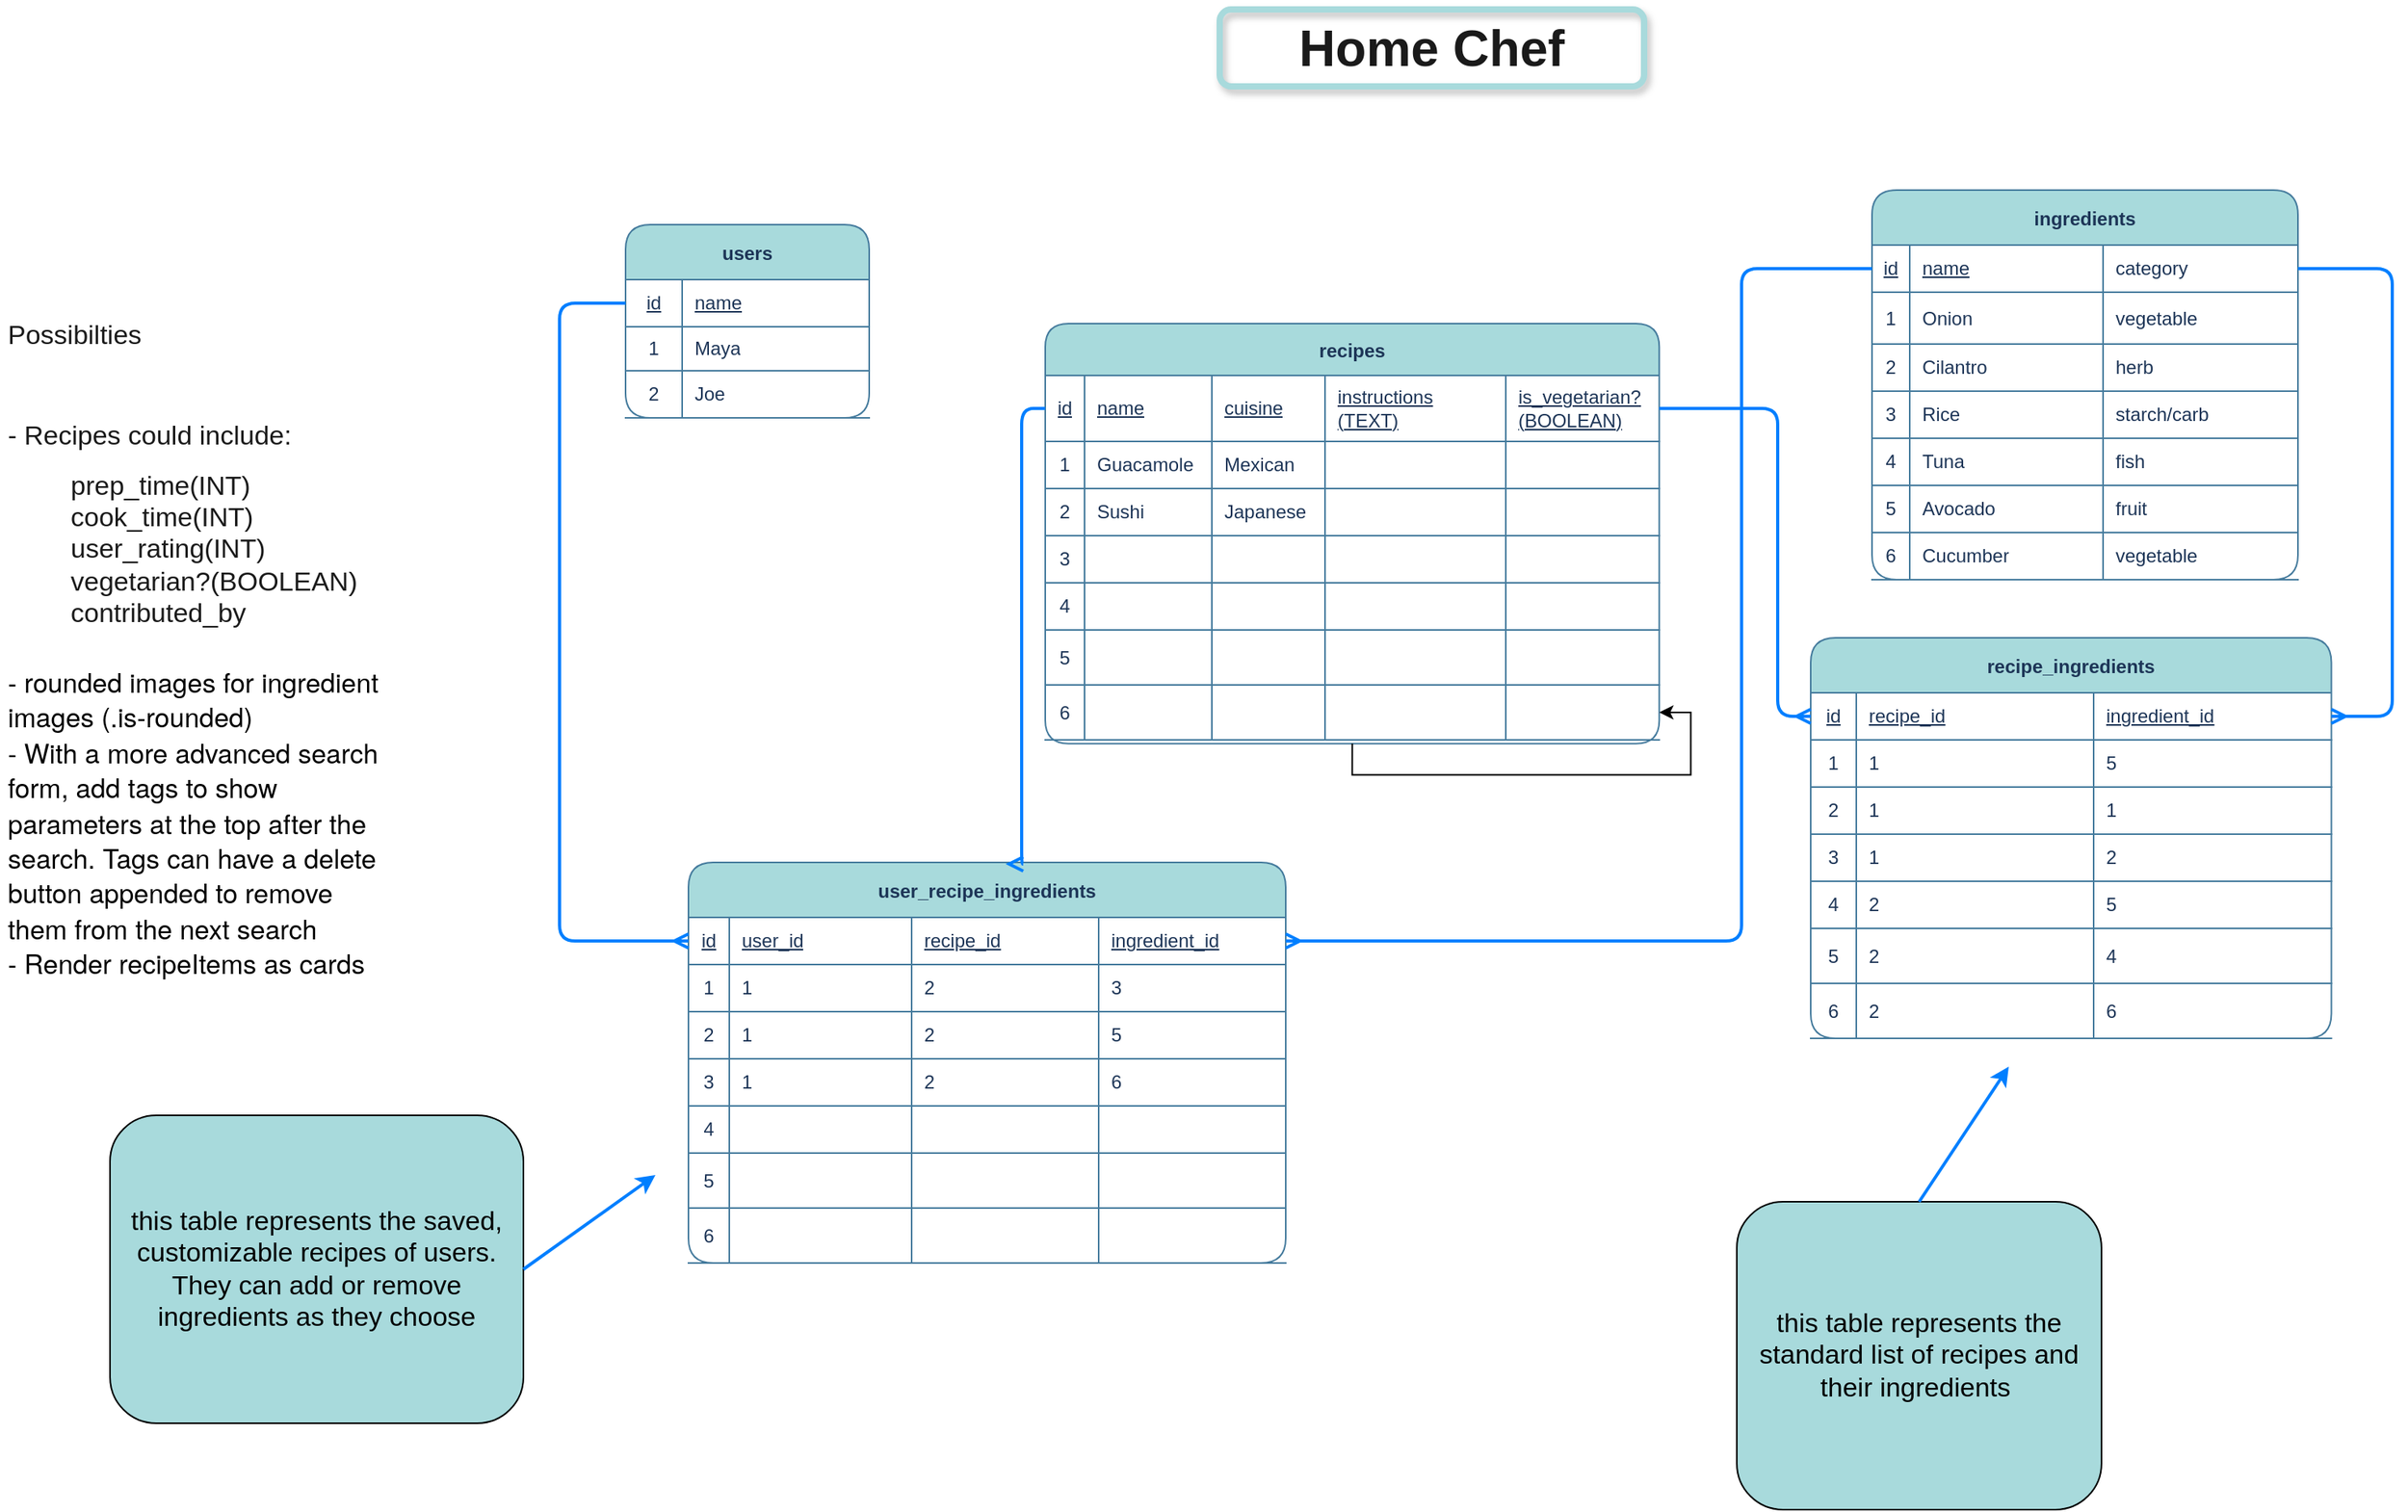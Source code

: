 <mxfile>
    <diagram id="2Q5nVtx4BR8TXtKDtNm_" name="Page-1">
        <mxGraphModel dx="2092" dy="1190" grid="0" gridSize="10" guides="1" tooltips="1" connect="1" arrows="1" fold="1" page="1" pageScale="1" pageWidth="1920" pageHeight="1200" background="#FFFFFF" math="0" shadow="0">
            <root>
                <mxCell id="0"/>
                <mxCell id="1" parent="0"/>
                <mxCell id="12" value="recipes" style="shape=table;startSize=33;container=1;collapsible=0;childLayout=tableLayout;fixedRows=1;rowLines=0;fontStyle=1;align=center;fillColor=#A8DADC;strokeColor=#457B9D;fontColor=#1D3557;rounded=1;shadow=0;" parent="1" vertex="1">
                    <mxGeometry x="756" y="303" width="390.65" height="267.313" as="geometry"/>
                </mxCell>
                <mxCell id="31" style="shape=partialRectangle;html=1;whiteSpace=wrap;collapsible=0;dropTarget=0;pointerEvents=0;fillColor=none;top=0;left=0;bottom=1;right=0;points=[[0,0.5],[1,0.5]];portConstraint=eastwest;strokeColor=#457B9D;fontColor=#1D3557;" parent="12" vertex="1">
                    <mxGeometry y="33" width="390.65" height="42" as="geometry"/>
                </mxCell>
                <mxCell id="32" value="&lt;u&gt;id&lt;/u&gt;" style="shape=partialRectangle;html=1;whiteSpace=wrap;connectable=0;fillColor=none;top=0;left=0;bottom=0;right=0;overflow=hidden;strokeColor=#457B9D;fontColor=#1D3557;" parent="31" vertex="1">
                    <mxGeometry width="25" height="42" as="geometry"/>
                </mxCell>
                <mxCell id="33" value="&lt;u&gt;name&lt;/u&gt;" style="shape=partialRectangle;html=1;whiteSpace=wrap;connectable=0;fillColor=none;top=0;left=0;bottom=0;right=0;align=left;spacingLeft=6;overflow=hidden;strokeColor=#457B9D;fontColor=#1D3557;" parent="31" vertex="1">
                    <mxGeometry x="25" width="81" height="42" as="geometry"/>
                </mxCell>
                <mxCell id="135" value="&lt;u&gt;cuisine&lt;/u&gt;" style="shape=partialRectangle;html=1;whiteSpace=wrap;connectable=0;fillColor=none;top=0;left=0;bottom=0;right=0;align=left;spacingLeft=6;overflow=hidden;strokeColor=#457B9D;fontColor=#1D3557;fontStyle=4" parent="31" vertex="1">
                    <mxGeometry x="106" width="72" height="42" as="geometry"/>
                </mxCell>
                <mxCell id="259" value="instructions &lt;br&gt;(TEXT)" style="shape=partialRectangle;html=1;whiteSpace=wrap;connectable=0;fillColor=none;top=0;left=0;bottom=0;right=0;align=left;spacingLeft=6;overflow=hidden;strokeColor=#457B9D;fontColor=#1D3557;fontStyle=4" parent="31" vertex="1">
                    <mxGeometry x="178" width="115" height="42" as="geometry"/>
                </mxCell>
                <mxCell id="278" value="is_vegetarian?&lt;br&gt;(BOOLEAN)" style="shape=partialRectangle;html=1;whiteSpace=wrap;connectable=0;fillColor=none;top=0;left=0;bottom=0;right=0;align=left;spacingLeft=6;overflow=hidden;strokeColor=#457B9D;fontColor=#1D3557;fontStyle=4" parent="31" vertex="1">
                    <mxGeometry x="293" width="98" height="42" as="geometry"/>
                </mxCell>
                <mxCell id="13" value="" style="shape=partialRectangle;html=1;whiteSpace=wrap;collapsible=0;dropTarget=0;pointerEvents=0;fillColor=none;top=0;left=0;bottom=1;right=0;points=[[0,0.5],[1,0.5]];portConstraint=eastwest;strokeColor=#457B9D;fontColor=#1D3557;" parent="12" vertex="1">
                    <mxGeometry y="75" width="390.65" height="30" as="geometry"/>
                </mxCell>
                <mxCell id="14" value="1" style="shape=partialRectangle;html=1;whiteSpace=wrap;connectable=0;fillColor=none;top=0;left=0;bottom=0;right=0;overflow=hidden;strokeColor=#457B9D;fontColor=#1D3557;" parent="13" vertex="1">
                    <mxGeometry width="25" height="30" as="geometry"/>
                </mxCell>
                <mxCell id="15" value="Guacamole" style="shape=partialRectangle;html=1;whiteSpace=wrap;connectable=0;fillColor=none;top=0;left=0;bottom=0;right=0;align=left;spacingLeft=6;overflow=hidden;strokeColor=#457B9D;fontColor=#1D3557;" parent="13" vertex="1">
                    <mxGeometry x="25" width="81" height="30" as="geometry"/>
                </mxCell>
                <mxCell id="136" value="Mexican" style="shape=partialRectangle;html=1;whiteSpace=wrap;connectable=0;fillColor=none;top=0;left=0;bottom=0;right=0;align=left;spacingLeft=6;overflow=hidden;strokeColor=#457B9D;fontColor=#1D3557;" parent="13" vertex="1">
                    <mxGeometry x="106" width="72" height="30" as="geometry"/>
                </mxCell>
                <mxCell id="260" style="shape=partialRectangle;html=1;whiteSpace=wrap;connectable=0;fillColor=none;top=0;left=0;bottom=0;right=0;align=left;spacingLeft=6;overflow=hidden;strokeColor=#457B9D;fontColor=#1D3557;" parent="13" vertex="1">
                    <mxGeometry x="178" width="115" height="30" as="geometry"/>
                </mxCell>
                <mxCell id="279" style="shape=partialRectangle;html=1;whiteSpace=wrap;connectable=0;fillColor=none;top=0;left=0;bottom=0;right=0;align=left;spacingLeft=6;overflow=hidden;strokeColor=#457B9D;fontColor=#1D3557;" parent="13" vertex="1">
                    <mxGeometry x="293" width="98" height="30" as="geometry"/>
                </mxCell>
                <mxCell id="28" style="shape=partialRectangle;html=1;whiteSpace=wrap;collapsible=0;dropTarget=0;pointerEvents=0;fillColor=none;top=0;left=0;bottom=1;right=0;points=[[0,0.5],[1,0.5]];portConstraint=eastwest;strokeColor=#457B9D;fontColor=#1D3557;" parent="12" vertex="1">
                    <mxGeometry y="105" width="390.65" height="30" as="geometry"/>
                </mxCell>
                <mxCell id="29" value="2" style="shape=partialRectangle;html=1;whiteSpace=wrap;connectable=0;fillColor=none;top=0;left=0;bottom=0;right=0;overflow=hidden;strokeColor=#457B9D;fontColor=#1D3557;" parent="28" vertex="1">
                    <mxGeometry width="25" height="30" as="geometry"/>
                </mxCell>
                <mxCell id="30" value="Sushi" style="shape=partialRectangle;html=1;whiteSpace=wrap;connectable=0;fillColor=none;top=0;left=0;bottom=0;right=0;align=left;spacingLeft=6;overflow=hidden;strokeColor=#457B9D;fontColor=#1D3557;" parent="28" vertex="1">
                    <mxGeometry x="25" width="81" height="30" as="geometry"/>
                </mxCell>
                <mxCell id="137" value="Japanese" style="shape=partialRectangle;html=1;whiteSpace=wrap;connectable=0;fillColor=none;top=0;left=0;bottom=0;right=0;align=left;spacingLeft=6;overflow=hidden;strokeColor=#457B9D;fontColor=#1D3557;" parent="28" vertex="1">
                    <mxGeometry x="106" width="72" height="30" as="geometry"/>
                </mxCell>
                <mxCell id="261" style="shape=partialRectangle;html=1;whiteSpace=wrap;connectable=0;fillColor=none;top=0;left=0;bottom=0;right=0;align=left;spacingLeft=6;overflow=hidden;strokeColor=#457B9D;fontColor=#1D3557;" parent="28" vertex="1">
                    <mxGeometry x="178" width="115" height="30" as="geometry"/>
                </mxCell>
                <mxCell id="280" style="shape=partialRectangle;html=1;whiteSpace=wrap;connectable=0;fillColor=none;top=0;left=0;bottom=0;right=0;align=left;spacingLeft=6;overflow=hidden;strokeColor=#457B9D;fontColor=#1D3557;" parent="28" vertex="1">
                    <mxGeometry x="293" width="98" height="30" as="geometry"/>
                </mxCell>
                <mxCell id="25" style="shape=partialRectangle;html=1;whiteSpace=wrap;collapsible=0;dropTarget=0;pointerEvents=0;fillColor=none;top=0;left=0;bottom=1;right=0;points=[[0,0.5],[1,0.5]];portConstraint=eastwest;strokeColor=#457B9D;fontColor=#1D3557;" parent="12" vertex="1">
                    <mxGeometry y="135" width="390.65" height="30" as="geometry"/>
                </mxCell>
                <mxCell id="26" value="3" style="shape=partialRectangle;html=1;whiteSpace=wrap;connectable=0;fillColor=none;top=0;left=0;bottom=0;right=0;overflow=hidden;strokeColor=#457B9D;fontColor=#1D3557;" parent="25" vertex="1">
                    <mxGeometry width="25" height="30" as="geometry"/>
                </mxCell>
                <mxCell id="27" value="" style="shape=partialRectangle;html=1;whiteSpace=wrap;connectable=0;fillColor=none;top=0;left=0;bottom=0;right=0;align=left;spacingLeft=6;overflow=hidden;strokeColor=#457B9D;fontColor=#1D3557;" parent="25" vertex="1">
                    <mxGeometry x="25" width="81" height="30" as="geometry"/>
                </mxCell>
                <mxCell id="138" style="shape=partialRectangle;html=1;whiteSpace=wrap;connectable=0;fillColor=none;top=0;left=0;bottom=0;right=0;align=left;spacingLeft=6;overflow=hidden;strokeColor=#457B9D;fontColor=#1D3557;" parent="25" vertex="1">
                    <mxGeometry x="106" width="72" height="30" as="geometry"/>
                </mxCell>
                <mxCell id="262" style="shape=partialRectangle;html=1;whiteSpace=wrap;connectable=0;fillColor=none;top=0;left=0;bottom=0;right=0;align=left;spacingLeft=6;overflow=hidden;strokeColor=#457B9D;fontColor=#1D3557;" parent="25" vertex="1">
                    <mxGeometry x="178" width="115" height="30" as="geometry"/>
                </mxCell>
                <mxCell id="281" style="shape=partialRectangle;html=1;whiteSpace=wrap;connectable=0;fillColor=none;top=0;left=0;bottom=0;right=0;align=left;spacingLeft=6;overflow=hidden;strokeColor=#457B9D;fontColor=#1D3557;" parent="25" vertex="1">
                    <mxGeometry x="293" width="98" height="30" as="geometry"/>
                </mxCell>
                <mxCell id="22" style="shape=partialRectangle;html=1;whiteSpace=wrap;collapsible=0;dropTarget=0;pointerEvents=0;fillColor=none;top=0;left=0;bottom=1;right=0;points=[[0,0.5],[1,0.5]];portConstraint=eastwest;strokeColor=#457B9D;fontColor=#1D3557;" parent="12" vertex="1">
                    <mxGeometry y="165" width="390.65" height="30" as="geometry"/>
                </mxCell>
                <mxCell id="23" value="4" style="shape=partialRectangle;html=1;whiteSpace=wrap;connectable=0;fillColor=none;top=0;left=0;bottom=0;right=0;overflow=hidden;strokeColor=#457B9D;fontColor=#1D3557;" parent="22" vertex="1">
                    <mxGeometry width="25" height="30" as="geometry"/>
                </mxCell>
                <mxCell id="24" value="" style="shape=partialRectangle;html=1;whiteSpace=wrap;connectable=0;fillColor=none;top=0;left=0;bottom=0;right=0;align=left;spacingLeft=6;overflow=hidden;strokeColor=#457B9D;fontColor=#1D3557;" parent="22" vertex="1">
                    <mxGeometry x="25" width="81" height="30" as="geometry"/>
                </mxCell>
                <mxCell id="139" style="shape=partialRectangle;html=1;whiteSpace=wrap;connectable=0;fillColor=none;top=0;left=0;bottom=0;right=0;align=left;spacingLeft=6;overflow=hidden;strokeColor=#457B9D;fontColor=#1D3557;" parent="22" vertex="1">
                    <mxGeometry x="106" width="72" height="30" as="geometry"/>
                </mxCell>
                <mxCell id="263" style="shape=partialRectangle;html=1;whiteSpace=wrap;connectable=0;fillColor=none;top=0;left=0;bottom=0;right=0;align=left;spacingLeft=6;overflow=hidden;strokeColor=#457B9D;fontColor=#1D3557;" parent="22" vertex="1">
                    <mxGeometry x="178" width="115" height="30" as="geometry"/>
                </mxCell>
                <mxCell id="282" style="shape=partialRectangle;html=1;whiteSpace=wrap;connectable=0;fillColor=none;top=0;left=0;bottom=0;right=0;align=left;spacingLeft=6;overflow=hidden;strokeColor=#457B9D;fontColor=#1D3557;" parent="22" vertex="1">
                    <mxGeometry x="293" width="98" height="30" as="geometry"/>
                </mxCell>
                <mxCell id="99" style="shape=partialRectangle;html=1;whiteSpace=wrap;collapsible=0;dropTarget=0;pointerEvents=0;fillColor=none;top=0;left=0;bottom=1;right=0;points=[[0,0.5],[1,0.5]];portConstraint=eastwest;strokeColor=#457B9D;fontColor=#1D3557;" parent="12" vertex="1">
                    <mxGeometry y="195" width="390.65" height="35" as="geometry"/>
                </mxCell>
                <mxCell id="100" value="5" style="shape=partialRectangle;html=1;whiteSpace=wrap;connectable=0;fillColor=none;top=0;left=0;bottom=0;right=0;overflow=hidden;strokeColor=#457B9D;fontColor=#1D3557;" parent="99" vertex="1">
                    <mxGeometry width="25" height="35" as="geometry"/>
                </mxCell>
                <mxCell id="101" value="" style="shape=partialRectangle;html=1;whiteSpace=wrap;connectable=0;fillColor=none;top=0;left=0;bottom=0;right=0;align=left;spacingLeft=6;overflow=hidden;strokeColor=#457B9D;fontColor=#1D3557;" parent="99" vertex="1">
                    <mxGeometry x="25" width="81" height="35" as="geometry"/>
                </mxCell>
                <mxCell id="140" style="shape=partialRectangle;html=1;whiteSpace=wrap;connectable=0;fillColor=none;top=0;left=0;bottom=0;right=0;align=left;spacingLeft=6;overflow=hidden;strokeColor=#457B9D;fontColor=#1D3557;" parent="99" vertex="1">
                    <mxGeometry x="106" width="72" height="35" as="geometry"/>
                </mxCell>
                <mxCell id="264" style="shape=partialRectangle;html=1;whiteSpace=wrap;connectable=0;fillColor=none;top=0;left=0;bottom=0;right=0;align=left;spacingLeft=6;overflow=hidden;strokeColor=#457B9D;fontColor=#1D3557;" parent="99" vertex="1">
                    <mxGeometry x="178" width="115" height="35" as="geometry"/>
                </mxCell>
                <mxCell id="283" style="shape=partialRectangle;html=1;whiteSpace=wrap;connectable=0;fillColor=none;top=0;left=0;bottom=0;right=0;align=left;spacingLeft=6;overflow=hidden;strokeColor=#457B9D;fontColor=#1D3557;" parent="99" vertex="1">
                    <mxGeometry x="293" width="98" height="35" as="geometry"/>
                </mxCell>
                <mxCell id="102" style="shape=partialRectangle;html=1;whiteSpace=wrap;collapsible=0;dropTarget=0;pointerEvents=0;fillColor=none;top=0;left=0;bottom=1;right=0;points=[[0,0.5],[1,0.5]];portConstraint=eastwest;strokeColor=#457B9D;fontColor=#1D3557;" parent="12" vertex="1">
                    <mxGeometry y="230" width="390.65" height="35" as="geometry"/>
                </mxCell>
                <mxCell id="103" value="6" style="shape=partialRectangle;html=1;whiteSpace=wrap;connectable=0;fillColor=none;top=0;left=0;bottom=0;right=0;overflow=hidden;strokeColor=#457B9D;fontColor=#1D3557;" parent="102" vertex="1">
                    <mxGeometry width="25" height="35" as="geometry"/>
                </mxCell>
                <mxCell id="104" value="" style="shape=partialRectangle;html=1;whiteSpace=wrap;connectable=0;fillColor=none;top=0;left=0;bottom=0;right=0;align=left;spacingLeft=6;overflow=hidden;strokeColor=#457B9D;fontColor=#1D3557;" parent="102" vertex="1">
                    <mxGeometry x="25" width="81" height="35" as="geometry"/>
                </mxCell>
                <mxCell id="141" style="shape=partialRectangle;html=1;whiteSpace=wrap;connectable=0;fillColor=none;top=0;left=0;bottom=0;right=0;align=left;spacingLeft=6;overflow=hidden;strokeColor=#457B9D;fontColor=#1D3557;" parent="102" vertex="1">
                    <mxGeometry x="106" width="72" height="35" as="geometry"/>
                </mxCell>
                <mxCell id="265" style="shape=partialRectangle;html=1;whiteSpace=wrap;connectable=0;fillColor=none;top=0;left=0;bottom=0;right=0;align=left;spacingLeft=6;overflow=hidden;strokeColor=#457B9D;fontColor=#1D3557;" parent="102" vertex="1">
                    <mxGeometry x="178" width="115" height="35" as="geometry"/>
                </mxCell>
                <mxCell id="284" style="shape=partialRectangle;html=1;whiteSpace=wrap;connectable=0;fillColor=none;top=0;left=0;bottom=0;right=0;align=left;spacingLeft=6;overflow=hidden;strokeColor=#457B9D;fontColor=#1D3557;" parent="102" vertex="1">
                    <mxGeometry x="293" width="98" height="35" as="geometry"/>
                </mxCell>
                <mxCell id="177" style="edgeStyle=orthogonalEdgeStyle;rounded=0;orthogonalLoop=1;jettySize=auto;html=1;exitX=0.5;exitY=1;exitDx=0;exitDy=0;" parent="12" source="12" target="102" edge="1">
                    <mxGeometry relative="1" as="geometry"/>
                </mxCell>
                <mxCell id="83" value="ingredients" style="shape=table;startSize=35;container=1;collapsible=0;childLayout=tableLayout;fixedRows=1;rowLines=0;fontStyle=1;align=center;fillColor=#A8DADC;strokeColor=#457B9D;fontColor=#1D3557;rounded=1;shadow=0;" parent="1" vertex="1">
                    <mxGeometry x="1282" y="218" width="271" height="248" as="geometry"/>
                </mxCell>
                <mxCell id="84" style="shape=partialRectangle;html=1;whiteSpace=wrap;collapsible=0;dropTarget=0;pointerEvents=0;fillColor=none;top=0;left=0;bottom=1;right=0;points=[[0,0.5],[1,0.5]];portConstraint=eastwest;strokeColor=#457B9D;fontColor=#1D3557;" parent="83" vertex="1">
                    <mxGeometry y="35" width="271" height="30" as="geometry"/>
                </mxCell>
                <mxCell id="85" value="&lt;u&gt;id&lt;/u&gt;" style="shape=partialRectangle;html=1;whiteSpace=wrap;connectable=0;fillColor=none;top=0;left=0;bottom=0;right=0;overflow=hidden;strokeColor=#457B9D;fontColor=#1D3557;" parent="84" vertex="1">
                    <mxGeometry width="24" height="30" as="geometry"/>
                </mxCell>
                <mxCell id="86" value="&lt;u&gt;name&lt;/u&gt;" style="shape=partialRectangle;html=1;whiteSpace=wrap;connectable=0;fillColor=none;top=0;left=0;bottom=0;right=0;align=left;spacingLeft=6;overflow=hidden;strokeColor=#457B9D;fontColor=#1D3557;" parent="84" vertex="1">
                    <mxGeometry x="24" width="123" height="30" as="geometry"/>
                </mxCell>
                <mxCell id="125" value="category" style="shape=partialRectangle;html=1;whiteSpace=wrap;connectable=0;fillColor=none;top=0;left=0;bottom=0;right=0;align=left;spacingLeft=6;overflow=hidden;strokeColor=#457B9D;fontColor=#1D3557;" parent="84" vertex="1">
                    <mxGeometry x="147" width="124" height="30" as="geometry"/>
                </mxCell>
                <mxCell id="87" value="" style="shape=partialRectangle;html=1;whiteSpace=wrap;collapsible=0;dropTarget=0;pointerEvents=0;fillColor=none;top=0;left=0;bottom=1;right=0;points=[[0,0.5],[1,0.5]];portConstraint=eastwest;strokeColor=#457B9D;fontColor=#1D3557;" parent="83" vertex="1">
                    <mxGeometry y="65" width="271" height="33" as="geometry"/>
                </mxCell>
                <mxCell id="88" value="1" style="shape=partialRectangle;html=1;whiteSpace=wrap;connectable=0;fillColor=none;top=0;left=0;bottom=0;right=0;overflow=hidden;strokeColor=#457B9D;fontColor=#1D3557;" parent="87" vertex="1">
                    <mxGeometry width="24" height="33" as="geometry"/>
                </mxCell>
                <mxCell id="89" value="Onion" style="shape=partialRectangle;html=1;whiteSpace=wrap;connectable=0;fillColor=none;top=0;left=0;bottom=0;right=0;align=left;spacingLeft=6;overflow=hidden;strokeColor=#457B9D;fontColor=#1D3557;" parent="87" vertex="1">
                    <mxGeometry x="24" width="123" height="33" as="geometry"/>
                </mxCell>
                <mxCell id="126" value="vegetable" style="shape=partialRectangle;html=1;whiteSpace=wrap;connectable=0;fillColor=none;top=0;left=0;bottom=0;right=0;align=left;spacingLeft=6;overflow=hidden;strokeColor=#457B9D;fontColor=#1D3557;" parent="87" vertex="1">
                    <mxGeometry x="147" width="124" height="33" as="geometry"/>
                </mxCell>
                <mxCell id="90" style="shape=partialRectangle;html=1;whiteSpace=wrap;collapsible=0;dropTarget=0;pointerEvents=0;fillColor=none;top=0;left=0;bottom=1;right=0;points=[[0,0.5],[1,0.5]];portConstraint=eastwest;strokeColor=#457B9D;fontColor=#1D3557;" parent="83" vertex="1">
                    <mxGeometry y="98" width="271" height="30" as="geometry"/>
                </mxCell>
                <mxCell id="91" value="2" style="shape=partialRectangle;html=1;whiteSpace=wrap;connectable=0;fillColor=none;top=0;left=0;bottom=0;right=0;overflow=hidden;strokeColor=#457B9D;fontColor=#1D3557;" parent="90" vertex="1">
                    <mxGeometry width="24" height="30" as="geometry"/>
                </mxCell>
                <mxCell id="92" value="Cilantro" style="shape=partialRectangle;html=1;whiteSpace=wrap;connectable=0;fillColor=none;top=0;left=0;bottom=0;right=0;align=left;spacingLeft=6;overflow=hidden;strokeColor=#457B9D;fontColor=#1D3557;" parent="90" vertex="1">
                    <mxGeometry x="24" width="123" height="30" as="geometry"/>
                </mxCell>
                <mxCell id="127" value="herb" style="shape=partialRectangle;html=1;whiteSpace=wrap;connectable=0;fillColor=none;top=0;left=0;bottom=0;right=0;align=left;spacingLeft=6;overflow=hidden;strokeColor=#457B9D;fontColor=#1D3557;" parent="90" vertex="1">
                    <mxGeometry x="147" width="124" height="30" as="geometry"/>
                </mxCell>
                <mxCell id="93" style="shape=partialRectangle;html=1;whiteSpace=wrap;collapsible=0;dropTarget=0;pointerEvents=0;fillColor=none;top=0;left=0;bottom=1;right=0;points=[[0,0.5],[1,0.5]];portConstraint=eastwest;strokeColor=#457B9D;fontColor=#1D3557;" parent="83" vertex="1">
                    <mxGeometry y="128" width="271" height="30" as="geometry"/>
                </mxCell>
                <mxCell id="94" value="3" style="shape=partialRectangle;html=1;whiteSpace=wrap;connectable=0;fillColor=none;top=0;left=0;bottom=0;right=0;overflow=hidden;strokeColor=#457B9D;fontColor=#1D3557;" parent="93" vertex="1">
                    <mxGeometry width="24" height="30" as="geometry"/>
                </mxCell>
                <mxCell id="95" value="Rice" style="shape=partialRectangle;html=1;whiteSpace=wrap;connectable=0;fillColor=none;top=0;left=0;bottom=0;right=0;align=left;spacingLeft=6;overflow=hidden;strokeColor=#457B9D;fontColor=#1D3557;" parent="93" vertex="1">
                    <mxGeometry x="24" width="123" height="30" as="geometry"/>
                </mxCell>
                <mxCell id="128" value="starch/carb" style="shape=partialRectangle;html=1;whiteSpace=wrap;connectable=0;fillColor=none;top=0;left=0;bottom=0;right=0;align=left;spacingLeft=6;overflow=hidden;strokeColor=#457B9D;fontColor=#1D3557;" parent="93" vertex="1">
                    <mxGeometry x="147" width="124" height="30" as="geometry"/>
                </mxCell>
                <mxCell id="96" style="shape=partialRectangle;html=1;whiteSpace=wrap;collapsible=0;dropTarget=0;pointerEvents=0;fillColor=none;top=0;left=0;bottom=1;right=0;points=[[0,0.5],[1,0.5]];portConstraint=eastwest;strokeColor=#457B9D;fontColor=#1D3557;" parent="83" vertex="1">
                    <mxGeometry y="158" width="271" height="30" as="geometry"/>
                </mxCell>
                <mxCell id="97" value="4" style="shape=partialRectangle;html=1;whiteSpace=wrap;connectable=0;fillColor=none;top=0;left=0;bottom=0;right=0;overflow=hidden;strokeColor=#457B9D;fontColor=#1D3557;" parent="96" vertex="1">
                    <mxGeometry width="24" height="30" as="geometry"/>
                </mxCell>
                <mxCell id="98" value="Tuna" style="shape=partialRectangle;html=1;whiteSpace=wrap;connectable=0;fillColor=none;top=0;left=0;bottom=0;right=0;align=left;spacingLeft=6;overflow=hidden;strokeColor=#457B9D;fontColor=#1D3557;" parent="96" vertex="1">
                    <mxGeometry x="24" width="123" height="30" as="geometry"/>
                </mxCell>
                <mxCell id="129" value="fish" style="shape=partialRectangle;html=1;whiteSpace=wrap;connectable=0;fillColor=none;top=0;left=0;bottom=0;right=0;align=left;spacingLeft=6;overflow=hidden;strokeColor=#457B9D;fontColor=#1D3557;" parent="96" vertex="1">
                    <mxGeometry x="147" width="124" height="30" as="geometry"/>
                </mxCell>
                <mxCell id="220" style="shape=partialRectangle;html=1;whiteSpace=wrap;collapsible=0;dropTarget=0;pointerEvents=0;fillColor=none;top=0;left=0;bottom=1;right=0;points=[[0,0.5],[1,0.5]];portConstraint=eastwest;strokeColor=#457B9D;fontColor=#1D3557;" parent="83" vertex="1">
                    <mxGeometry y="188" width="271" height="30" as="geometry"/>
                </mxCell>
                <mxCell id="221" value="5" style="shape=partialRectangle;html=1;whiteSpace=wrap;connectable=0;fillColor=none;top=0;left=0;bottom=0;right=0;overflow=hidden;strokeColor=#457B9D;fontColor=#1D3557;" parent="220" vertex="1">
                    <mxGeometry width="24" height="30" as="geometry"/>
                </mxCell>
                <mxCell id="222" value="Avocado" style="shape=partialRectangle;html=1;whiteSpace=wrap;connectable=0;fillColor=none;top=0;left=0;bottom=0;right=0;align=left;spacingLeft=6;overflow=hidden;strokeColor=#457B9D;fontColor=#1D3557;" parent="220" vertex="1">
                    <mxGeometry x="24" width="123" height="30" as="geometry"/>
                </mxCell>
                <mxCell id="223" value="fruit" style="shape=partialRectangle;html=1;whiteSpace=wrap;connectable=0;fillColor=none;top=0;left=0;bottom=0;right=0;align=left;spacingLeft=6;overflow=hidden;strokeColor=#457B9D;fontColor=#1D3557;" parent="220" vertex="1">
                    <mxGeometry x="147" width="124" height="30" as="geometry"/>
                </mxCell>
                <mxCell id="243" style="shape=partialRectangle;html=1;whiteSpace=wrap;collapsible=0;dropTarget=0;pointerEvents=0;fillColor=none;top=0;left=0;bottom=1;right=0;points=[[0,0.5],[1,0.5]];portConstraint=eastwest;strokeColor=#457B9D;fontColor=#1D3557;" parent="83" vertex="1">
                    <mxGeometry y="218" width="271" height="30" as="geometry"/>
                </mxCell>
                <mxCell id="244" value="6" style="shape=partialRectangle;html=1;whiteSpace=wrap;connectable=0;fillColor=none;top=0;left=0;bottom=0;right=0;overflow=hidden;strokeColor=#457B9D;fontColor=#1D3557;" parent="243" vertex="1">
                    <mxGeometry width="24" height="30" as="geometry"/>
                </mxCell>
                <mxCell id="245" value="Cucumber" style="shape=partialRectangle;html=1;whiteSpace=wrap;connectable=0;fillColor=none;top=0;left=0;bottom=0;right=0;align=left;spacingLeft=6;overflow=hidden;strokeColor=#457B9D;fontColor=#1D3557;" parent="243" vertex="1">
                    <mxGeometry x="24" width="123" height="30" as="geometry"/>
                </mxCell>
                <mxCell id="246" value="vegetable" style="shape=partialRectangle;html=1;whiteSpace=wrap;connectable=0;fillColor=none;top=0;left=0;bottom=0;right=0;align=left;spacingLeft=6;overflow=hidden;strokeColor=#457B9D;fontColor=#1D3557;" parent="243" vertex="1">
                    <mxGeometry x="147" width="124" height="30" as="geometry"/>
                </mxCell>
                <mxCell id="148" value="user_recipe_ingredients" style="shape=table;startSize=35;container=1;collapsible=0;childLayout=tableLayout;fixedRows=1;rowLines=0;fontStyle=1;align=center;fillColor=#A8DADC;strokeColor=#457B9D;fontColor=#1D3557;rounded=1;shadow=0;" parent="1" vertex="1">
                    <mxGeometry x="529" y="646" width="380" height="255" as="geometry"/>
                </mxCell>
                <mxCell id="149" style="shape=partialRectangle;html=1;whiteSpace=wrap;collapsible=0;dropTarget=0;pointerEvents=0;fillColor=none;top=0;left=0;bottom=1;right=0;points=[[0,0.5],[1,0.5]];portConstraint=eastwest;strokeColor=#457B9D;fontColor=#1D3557;" parent="148" vertex="1">
                    <mxGeometry y="35" width="380" height="30" as="geometry"/>
                </mxCell>
                <mxCell id="150" value="&lt;u&gt;id&lt;/u&gt;" style="shape=partialRectangle;html=1;whiteSpace=wrap;connectable=0;fillColor=none;top=0;left=0;bottom=0;right=0;overflow=hidden;strokeColor=#457B9D;fontColor=#1D3557;" parent="149" vertex="1">
                    <mxGeometry width="26" height="30" as="geometry"/>
                </mxCell>
                <mxCell id="151" value="&lt;u&gt;user_id&lt;/u&gt;" style="shape=partialRectangle;html=1;whiteSpace=wrap;connectable=0;fillColor=none;top=0;left=0;bottom=0;right=0;align=left;spacingLeft=6;overflow=hidden;strokeColor=#457B9D;fontColor=#1D3557;" parent="149" vertex="1">
                    <mxGeometry x="26" width="116" height="30" as="geometry"/>
                </mxCell>
                <mxCell id="152" value="&lt;u&gt;recipe_id&lt;/u&gt;" style="shape=partialRectangle;html=1;whiteSpace=wrap;connectable=0;fillColor=none;top=0;left=0;bottom=0;right=0;align=left;spacingLeft=6;overflow=hidden;strokeColor=#457B9D;fontColor=#1D3557;fontStyle=4" parent="149" vertex="1">
                    <mxGeometry x="142" width="119" height="30" as="geometry"/>
                </mxCell>
                <mxCell id="231" value="ingredient_id" style="shape=partialRectangle;html=1;whiteSpace=wrap;connectable=0;fillColor=none;top=0;left=0;bottom=0;right=0;align=left;spacingLeft=6;overflow=hidden;strokeColor=#457B9D;fontColor=#1D3557;fontStyle=4" parent="149" vertex="1">
                    <mxGeometry x="261" width="119" height="30" as="geometry"/>
                </mxCell>
                <mxCell id="153" value="" style="shape=partialRectangle;html=1;whiteSpace=wrap;collapsible=0;dropTarget=0;pointerEvents=0;fillColor=none;top=0;left=0;bottom=1;right=0;points=[[0,0.5],[1,0.5]];portConstraint=eastwest;strokeColor=#457B9D;fontColor=#1D3557;" parent="148" vertex="1">
                    <mxGeometry y="65" width="380" height="30" as="geometry"/>
                </mxCell>
                <mxCell id="154" value="1" style="shape=partialRectangle;html=1;whiteSpace=wrap;connectable=0;fillColor=none;top=0;left=0;bottom=0;right=0;overflow=hidden;strokeColor=#457B9D;fontColor=#1D3557;" parent="153" vertex="1">
                    <mxGeometry width="26" height="30" as="geometry"/>
                </mxCell>
                <mxCell id="155" value="1" style="shape=partialRectangle;html=1;whiteSpace=wrap;connectable=0;fillColor=none;top=0;left=0;bottom=0;right=0;align=left;spacingLeft=6;overflow=hidden;strokeColor=#457B9D;fontColor=#1D3557;" parent="153" vertex="1">
                    <mxGeometry x="26" width="116" height="30" as="geometry"/>
                </mxCell>
                <mxCell id="156" value="2" style="shape=partialRectangle;html=1;whiteSpace=wrap;connectable=0;fillColor=none;top=0;left=0;bottom=0;right=0;align=left;spacingLeft=6;overflow=hidden;strokeColor=#457B9D;fontColor=#1D3557;" parent="153" vertex="1">
                    <mxGeometry x="142" width="119" height="30" as="geometry"/>
                </mxCell>
                <mxCell id="232" value="3" style="shape=partialRectangle;html=1;whiteSpace=wrap;connectable=0;fillColor=none;top=0;left=0;bottom=0;right=0;align=left;spacingLeft=6;overflow=hidden;strokeColor=#457B9D;fontColor=#1D3557;" parent="153" vertex="1">
                    <mxGeometry x="261" width="119" height="30" as="geometry"/>
                </mxCell>
                <mxCell id="157" style="shape=partialRectangle;html=1;whiteSpace=wrap;collapsible=0;dropTarget=0;pointerEvents=0;fillColor=none;top=0;left=0;bottom=1;right=0;points=[[0,0.5],[1,0.5]];portConstraint=eastwest;strokeColor=#457B9D;fontColor=#1D3557;" parent="148" vertex="1">
                    <mxGeometry y="95" width="380" height="30" as="geometry"/>
                </mxCell>
                <mxCell id="158" value="2" style="shape=partialRectangle;html=1;whiteSpace=wrap;connectable=0;fillColor=none;top=0;left=0;bottom=0;right=0;overflow=hidden;strokeColor=#457B9D;fontColor=#1D3557;" parent="157" vertex="1">
                    <mxGeometry width="26" height="30" as="geometry"/>
                </mxCell>
                <mxCell id="159" value="1" style="shape=partialRectangle;html=1;whiteSpace=wrap;connectable=0;fillColor=none;top=0;left=0;bottom=0;right=0;align=left;spacingLeft=6;overflow=hidden;strokeColor=#457B9D;fontColor=#1D3557;" parent="157" vertex="1">
                    <mxGeometry x="26" width="116" height="30" as="geometry"/>
                </mxCell>
                <mxCell id="160" value="2" style="shape=partialRectangle;html=1;whiteSpace=wrap;connectable=0;fillColor=none;top=0;left=0;bottom=0;right=0;align=left;spacingLeft=6;overflow=hidden;strokeColor=#457B9D;fontColor=#1D3557;" parent="157" vertex="1">
                    <mxGeometry x="142" width="119" height="30" as="geometry"/>
                </mxCell>
                <mxCell id="233" value="5" style="shape=partialRectangle;html=1;whiteSpace=wrap;connectable=0;fillColor=none;top=0;left=0;bottom=0;right=0;align=left;spacingLeft=6;overflow=hidden;strokeColor=#457B9D;fontColor=#1D3557;" parent="157" vertex="1">
                    <mxGeometry x="261" width="119" height="30" as="geometry"/>
                </mxCell>
                <mxCell id="161" style="shape=partialRectangle;html=1;whiteSpace=wrap;collapsible=0;dropTarget=0;pointerEvents=0;fillColor=none;top=0;left=0;bottom=1;right=0;points=[[0,0.5],[1,0.5]];portConstraint=eastwest;strokeColor=#457B9D;fontColor=#1D3557;" parent="148" vertex="1">
                    <mxGeometry y="125" width="380" height="30" as="geometry"/>
                </mxCell>
                <mxCell id="162" value="3" style="shape=partialRectangle;html=1;whiteSpace=wrap;connectable=0;fillColor=none;top=0;left=0;bottom=0;right=0;overflow=hidden;strokeColor=#457B9D;fontColor=#1D3557;" parent="161" vertex="1">
                    <mxGeometry width="26" height="30" as="geometry"/>
                </mxCell>
                <mxCell id="163" value="1" style="shape=partialRectangle;html=1;whiteSpace=wrap;connectable=0;fillColor=none;top=0;left=0;bottom=0;right=0;align=left;spacingLeft=6;overflow=hidden;strokeColor=#457B9D;fontColor=#1D3557;" parent="161" vertex="1">
                    <mxGeometry x="26" width="116" height="30" as="geometry"/>
                </mxCell>
                <mxCell id="164" value="2" style="shape=partialRectangle;html=1;whiteSpace=wrap;connectable=0;fillColor=none;top=0;left=0;bottom=0;right=0;align=left;spacingLeft=6;overflow=hidden;strokeColor=#457B9D;fontColor=#1D3557;" parent="161" vertex="1">
                    <mxGeometry x="142" width="119" height="30" as="geometry"/>
                </mxCell>
                <mxCell id="234" value="6" style="shape=partialRectangle;html=1;whiteSpace=wrap;connectable=0;fillColor=none;top=0;left=0;bottom=0;right=0;align=left;spacingLeft=6;overflow=hidden;strokeColor=#457B9D;fontColor=#1D3557;" parent="161" vertex="1">
                    <mxGeometry x="261" width="119" height="30" as="geometry"/>
                </mxCell>
                <mxCell id="165" style="shape=partialRectangle;html=1;whiteSpace=wrap;collapsible=0;dropTarget=0;pointerEvents=0;fillColor=none;top=0;left=0;bottom=1;right=0;points=[[0,0.5],[1,0.5]];portConstraint=eastwest;strokeColor=#457B9D;fontColor=#1D3557;" parent="148" vertex="1">
                    <mxGeometry y="155" width="380" height="30" as="geometry"/>
                </mxCell>
                <mxCell id="166" value="4" style="shape=partialRectangle;html=1;whiteSpace=wrap;connectable=0;fillColor=none;top=0;left=0;bottom=0;right=0;overflow=hidden;strokeColor=#457B9D;fontColor=#1D3557;" parent="165" vertex="1">
                    <mxGeometry width="26" height="30" as="geometry"/>
                </mxCell>
                <mxCell id="167" value="" style="shape=partialRectangle;html=1;whiteSpace=wrap;connectable=0;fillColor=none;top=0;left=0;bottom=0;right=0;align=left;spacingLeft=6;overflow=hidden;strokeColor=#457B9D;fontColor=#1D3557;" parent="165" vertex="1">
                    <mxGeometry x="26" width="116" height="30" as="geometry"/>
                </mxCell>
                <mxCell id="168" value="" style="shape=partialRectangle;html=1;whiteSpace=wrap;connectable=0;fillColor=none;top=0;left=0;bottom=0;right=0;align=left;spacingLeft=6;overflow=hidden;strokeColor=#457B9D;fontColor=#1D3557;" parent="165" vertex="1">
                    <mxGeometry x="142" width="119" height="30" as="geometry"/>
                </mxCell>
                <mxCell id="235" style="shape=partialRectangle;html=1;whiteSpace=wrap;connectable=0;fillColor=none;top=0;left=0;bottom=0;right=0;align=left;spacingLeft=6;overflow=hidden;strokeColor=#457B9D;fontColor=#1D3557;" parent="165" vertex="1">
                    <mxGeometry x="261" width="119" height="30" as="geometry"/>
                </mxCell>
                <mxCell id="169" style="shape=partialRectangle;html=1;whiteSpace=wrap;collapsible=0;dropTarget=0;pointerEvents=0;fillColor=none;top=0;left=0;bottom=1;right=0;points=[[0,0.5],[1,0.5]];portConstraint=eastwest;strokeColor=#457B9D;fontColor=#1D3557;" parent="148" vertex="1">
                    <mxGeometry y="185" width="380" height="35" as="geometry"/>
                </mxCell>
                <mxCell id="170" value="5" style="shape=partialRectangle;html=1;whiteSpace=wrap;connectable=0;fillColor=none;top=0;left=0;bottom=0;right=0;overflow=hidden;strokeColor=#457B9D;fontColor=#1D3557;" parent="169" vertex="1">
                    <mxGeometry width="26" height="35" as="geometry"/>
                </mxCell>
                <mxCell id="171" value="" style="shape=partialRectangle;html=1;whiteSpace=wrap;connectable=0;fillColor=none;top=0;left=0;bottom=0;right=0;align=left;spacingLeft=6;overflow=hidden;strokeColor=#457B9D;fontColor=#1D3557;" parent="169" vertex="1">
                    <mxGeometry x="26" width="116" height="35" as="geometry"/>
                </mxCell>
                <mxCell id="172" style="shape=partialRectangle;html=1;whiteSpace=wrap;connectable=0;fillColor=none;top=0;left=0;bottom=0;right=0;align=left;spacingLeft=6;overflow=hidden;strokeColor=#457B9D;fontColor=#1D3557;" parent="169" vertex="1">
                    <mxGeometry x="142" width="119" height="35" as="geometry"/>
                </mxCell>
                <mxCell id="236" style="shape=partialRectangle;html=1;whiteSpace=wrap;connectable=0;fillColor=none;top=0;left=0;bottom=0;right=0;align=left;spacingLeft=6;overflow=hidden;strokeColor=#457B9D;fontColor=#1D3557;" parent="169" vertex="1">
                    <mxGeometry x="261" width="119" height="35" as="geometry"/>
                </mxCell>
                <mxCell id="173" style="shape=partialRectangle;html=1;whiteSpace=wrap;collapsible=0;dropTarget=0;pointerEvents=0;fillColor=none;top=0;left=0;bottom=1;right=0;points=[[0,0.5],[1,0.5]];portConstraint=eastwest;strokeColor=#457B9D;fontColor=#1D3557;" parent="148" vertex="1">
                    <mxGeometry y="220" width="380" height="35" as="geometry"/>
                </mxCell>
                <mxCell id="174" value="6" style="shape=partialRectangle;html=1;whiteSpace=wrap;connectable=0;fillColor=none;top=0;left=0;bottom=0;right=0;overflow=hidden;strokeColor=#457B9D;fontColor=#1D3557;" parent="173" vertex="1">
                    <mxGeometry width="26" height="35" as="geometry"/>
                </mxCell>
                <mxCell id="175" value="" style="shape=partialRectangle;html=1;whiteSpace=wrap;connectable=0;fillColor=none;top=0;left=0;bottom=0;right=0;align=left;spacingLeft=6;overflow=hidden;strokeColor=#457B9D;fontColor=#1D3557;" parent="173" vertex="1">
                    <mxGeometry x="26" width="116" height="35" as="geometry"/>
                </mxCell>
                <mxCell id="176" style="shape=partialRectangle;html=1;whiteSpace=wrap;connectable=0;fillColor=none;top=0;left=0;bottom=0;right=0;align=left;spacingLeft=6;overflow=hidden;strokeColor=#457B9D;fontColor=#1D3557;" parent="173" vertex="1">
                    <mxGeometry x="142" width="119" height="35" as="geometry"/>
                </mxCell>
                <mxCell id="237" style="shape=partialRectangle;html=1;whiteSpace=wrap;connectable=0;fillColor=none;top=0;left=0;bottom=0;right=0;align=left;spacingLeft=6;overflow=hidden;strokeColor=#457B9D;fontColor=#1D3557;" parent="173" vertex="1">
                    <mxGeometry x="261" width="119" height="35" as="geometry"/>
                </mxCell>
                <mxCell id="178" value="users" style="shape=table;startSize=35;container=1;collapsible=0;childLayout=tableLayout;fixedRows=1;rowLines=0;fontStyle=1;align=center;fillColor=#A8DADC;strokeColor=#457B9D;fontColor=#1D3557;rounded=1;shadow=0;" parent="1" vertex="1">
                    <mxGeometry x="489" y="240" width="155" height="123" as="geometry"/>
                </mxCell>
                <mxCell id="179" style="shape=partialRectangle;html=1;whiteSpace=wrap;collapsible=0;dropTarget=0;pointerEvents=0;fillColor=none;top=0;left=0;bottom=1;right=0;points=[[0,0.5],[1,0.5]];portConstraint=eastwest;strokeColor=#457B9D;fontColor=#1D3557;" parent="178" vertex="1">
                    <mxGeometry y="35" width="155" height="30" as="geometry"/>
                </mxCell>
                <mxCell id="180" value="&lt;u&gt;id&lt;/u&gt;" style="shape=partialRectangle;html=1;whiteSpace=wrap;connectable=0;fillColor=none;top=0;left=0;bottom=0;right=0;overflow=hidden;strokeColor=#457B9D;fontColor=#1D3557;" parent="179" vertex="1">
                    <mxGeometry width="36" height="30" as="geometry"/>
                </mxCell>
                <mxCell id="181" value="&lt;u&gt;name&lt;/u&gt;" style="shape=partialRectangle;html=1;whiteSpace=wrap;connectable=0;fillColor=none;top=0;left=0;bottom=0;right=0;align=left;spacingLeft=6;overflow=hidden;strokeColor=#457B9D;fontColor=#1D3557;" parent="179" vertex="1">
                    <mxGeometry x="36" width="119" height="30" as="geometry"/>
                </mxCell>
                <mxCell id="183" value="" style="shape=partialRectangle;html=1;whiteSpace=wrap;collapsible=0;dropTarget=0;pointerEvents=0;fillColor=none;top=0;left=0;bottom=1;right=0;points=[[0,0.5],[1,0.5]];portConstraint=eastwest;strokeColor=#457B9D;fontColor=#1D3557;" parent="178" vertex="1">
                    <mxGeometry y="65" width="155" height="28" as="geometry"/>
                </mxCell>
                <mxCell id="184" value="1" style="shape=partialRectangle;html=1;whiteSpace=wrap;connectable=0;fillColor=none;top=0;left=0;bottom=0;right=0;overflow=hidden;strokeColor=#457B9D;fontColor=#1D3557;" parent="183" vertex="1">
                    <mxGeometry width="36" height="28" as="geometry"/>
                </mxCell>
                <mxCell id="185" value="Maya" style="shape=partialRectangle;html=1;whiteSpace=wrap;connectable=0;fillColor=none;top=0;left=0;bottom=0;right=0;align=left;spacingLeft=6;overflow=hidden;strokeColor=#457B9D;fontColor=#1D3557;" parent="183" vertex="1">
                    <mxGeometry x="36" width="119" height="28" as="geometry"/>
                </mxCell>
                <mxCell id="187" style="shape=partialRectangle;html=1;whiteSpace=wrap;collapsible=0;dropTarget=0;pointerEvents=0;fillColor=none;top=0;left=0;bottom=1;right=0;points=[[0,0.5],[1,0.5]];portConstraint=eastwest;strokeColor=#457B9D;fontColor=#1D3557;" parent="178" vertex="1">
                    <mxGeometry y="93" width="155" height="30" as="geometry"/>
                </mxCell>
                <mxCell id="188" value="2" style="shape=partialRectangle;html=1;whiteSpace=wrap;connectable=0;fillColor=none;top=0;left=0;bottom=0;right=0;overflow=hidden;strokeColor=#457B9D;fontColor=#1D3557;" parent="187" vertex="1">
                    <mxGeometry width="36" height="30" as="geometry"/>
                </mxCell>
                <mxCell id="189" value="Joe" style="shape=partialRectangle;html=1;whiteSpace=wrap;connectable=0;fillColor=none;top=0;left=0;bottom=0;right=0;align=left;spacingLeft=6;overflow=hidden;strokeColor=#457B9D;fontColor=#1D3557;" parent="187" vertex="1">
                    <mxGeometry x="36" width="119" height="30" as="geometry"/>
                </mxCell>
                <mxCell id="191" value="recipe_ingredients" style="shape=table;startSize=35;container=1;collapsible=0;childLayout=tableLayout;fixedRows=1;rowLines=0;fontStyle=1;align=center;fillColor=#A8DADC;strokeColor=#457B9D;fontColor=#1D3557;rounded=1;shadow=0;" parent="1" vertex="1">
                    <mxGeometry x="1243" y="503" width="331.25" height="255" as="geometry"/>
                </mxCell>
                <mxCell id="192" style="shape=partialRectangle;html=1;whiteSpace=wrap;collapsible=0;dropTarget=0;pointerEvents=0;fillColor=none;top=0;left=0;bottom=1;right=0;points=[[0,0.5],[1,0.5]];portConstraint=eastwest;strokeColor=#457B9D;fontColor=#1D3557;" parent="191" vertex="1">
                    <mxGeometry y="35" width="331.25" height="30" as="geometry"/>
                </mxCell>
                <mxCell id="193" value="&lt;u&gt;id&lt;/u&gt;" style="shape=partialRectangle;html=1;whiteSpace=wrap;connectable=0;fillColor=none;top=0;left=0;bottom=0;right=0;overflow=hidden;strokeColor=#457B9D;fontColor=#1D3557;" parent="192" vertex="1">
                    <mxGeometry width="29" height="30" as="geometry"/>
                </mxCell>
                <mxCell id="194" value="&lt;u&gt;recipe_id&lt;/u&gt;" style="shape=partialRectangle;html=1;whiteSpace=wrap;connectable=0;fillColor=none;top=0;left=0;bottom=0;right=0;align=left;spacingLeft=6;overflow=hidden;strokeColor=#457B9D;fontColor=#1D3557;" parent="192" vertex="1">
                    <mxGeometry x="29" width="151" height="30" as="geometry"/>
                </mxCell>
                <mxCell id="195" value="&lt;u&gt;ingredient_id&lt;/u&gt;" style="shape=partialRectangle;html=1;whiteSpace=wrap;connectable=0;fillColor=none;top=0;left=0;bottom=0;right=0;align=left;spacingLeft=6;overflow=hidden;strokeColor=#457B9D;fontColor=#1D3557;fontStyle=4" parent="192" vertex="1">
                    <mxGeometry x="180" width="151" height="30" as="geometry"/>
                </mxCell>
                <mxCell id="196" value="" style="shape=partialRectangle;html=1;whiteSpace=wrap;collapsible=0;dropTarget=0;pointerEvents=0;fillColor=none;top=0;left=0;bottom=1;right=0;points=[[0,0.5],[1,0.5]];portConstraint=eastwest;strokeColor=#457B9D;fontColor=#1D3557;" parent="191" vertex="1">
                    <mxGeometry y="65" width="331.25" height="30" as="geometry"/>
                </mxCell>
                <mxCell id="197" value="1" style="shape=partialRectangle;html=1;whiteSpace=wrap;connectable=0;fillColor=none;top=0;left=0;bottom=0;right=0;overflow=hidden;strokeColor=#457B9D;fontColor=#1D3557;" parent="196" vertex="1">
                    <mxGeometry width="29" height="30" as="geometry"/>
                </mxCell>
                <mxCell id="198" value="1" style="shape=partialRectangle;html=1;whiteSpace=wrap;connectable=0;fillColor=none;top=0;left=0;bottom=0;right=0;align=left;spacingLeft=6;overflow=hidden;strokeColor=#457B9D;fontColor=#1D3557;" parent="196" vertex="1">
                    <mxGeometry x="29" width="151" height="30" as="geometry"/>
                </mxCell>
                <mxCell id="199" value="5" style="shape=partialRectangle;html=1;whiteSpace=wrap;connectable=0;fillColor=none;top=0;left=0;bottom=0;right=0;align=left;spacingLeft=6;overflow=hidden;strokeColor=#457B9D;fontColor=#1D3557;" parent="196" vertex="1">
                    <mxGeometry x="180" width="151" height="30" as="geometry"/>
                </mxCell>
                <mxCell id="200" style="shape=partialRectangle;html=1;whiteSpace=wrap;collapsible=0;dropTarget=0;pointerEvents=0;fillColor=none;top=0;left=0;bottom=1;right=0;points=[[0,0.5],[1,0.5]];portConstraint=eastwest;strokeColor=#457B9D;fontColor=#1D3557;" parent="191" vertex="1">
                    <mxGeometry y="95" width="331.25" height="30" as="geometry"/>
                </mxCell>
                <mxCell id="201" value="2" style="shape=partialRectangle;html=1;whiteSpace=wrap;connectable=0;fillColor=none;top=0;left=0;bottom=0;right=0;overflow=hidden;strokeColor=#457B9D;fontColor=#1D3557;" parent="200" vertex="1">
                    <mxGeometry width="29" height="30" as="geometry"/>
                </mxCell>
                <mxCell id="202" value="1" style="shape=partialRectangle;html=1;whiteSpace=wrap;connectable=0;fillColor=none;top=0;left=0;bottom=0;right=0;align=left;spacingLeft=6;overflow=hidden;strokeColor=#457B9D;fontColor=#1D3557;" parent="200" vertex="1">
                    <mxGeometry x="29" width="151" height="30" as="geometry"/>
                </mxCell>
                <mxCell id="203" value="1" style="shape=partialRectangle;html=1;whiteSpace=wrap;connectable=0;fillColor=none;top=0;left=0;bottom=0;right=0;align=left;spacingLeft=6;overflow=hidden;strokeColor=#457B9D;fontColor=#1D3557;" parent="200" vertex="1">
                    <mxGeometry x="180" width="151" height="30" as="geometry"/>
                </mxCell>
                <mxCell id="204" style="shape=partialRectangle;html=1;whiteSpace=wrap;collapsible=0;dropTarget=0;pointerEvents=0;fillColor=none;top=0;left=0;bottom=1;right=0;points=[[0,0.5],[1,0.5]];portConstraint=eastwest;strokeColor=#457B9D;fontColor=#1D3557;" parent="191" vertex="1">
                    <mxGeometry y="125" width="331.25" height="30" as="geometry"/>
                </mxCell>
                <mxCell id="205" value="3" style="shape=partialRectangle;html=1;whiteSpace=wrap;connectable=0;fillColor=none;top=0;left=0;bottom=0;right=0;overflow=hidden;strokeColor=#457B9D;fontColor=#1D3557;" parent="204" vertex="1">
                    <mxGeometry width="29" height="30" as="geometry"/>
                </mxCell>
                <mxCell id="206" value="1" style="shape=partialRectangle;html=1;whiteSpace=wrap;connectable=0;fillColor=none;top=0;left=0;bottom=0;right=0;align=left;spacingLeft=6;overflow=hidden;strokeColor=#457B9D;fontColor=#1D3557;" parent="204" vertex="1">
                    <mxGeometry x="29" width="151" height="30" as="geometry"/>
                </mxCell>
                <mxCell id="207" value="2" style="shape=partialRectangle;html=1;whiteSpace=wrap;connectable=0;fillColor=none;top=0;left=0;bottom=0;right=0;align=left;spacingLeft=6;overflow=hidden;strokeColor=#457B9D;fontColor=#1D3557;" parent="204" vertex="1">
                    <mxGeometry x="180" width="151" height="30" as="geometry"/>
                </mxCell>
                <mxCell id="208" style="shape=partialRectangle;html=1;whiteSpace=wrap;collapsible=0;dropTarget=0;pointerEvents=0;fillColor=none;top=0;left=0;bottom=1;right=0;points=[[0,0.5],[1,0.5]];portConstraint=eastwest;strokeColor=#457B9D;fontColor=#1D3557;" parent="191" vertex="1">
                    <mxGeometry y="155" width="331.25" height="30" as="geometry"/>
                </mxCell>
                <mxCell id="209" value="4" style="shape=partialRectangle;html=1;whiteSpace=wrap;connectable=0;fillColor=none;top=0;left=0;bottom=0;right=0;overflow=hidden;strokeColor=#457B9D;fontColor=#1D3557;" parent="208" vertex="1">
                    <mxGeometry width="29" height="30" as="geometry"/>
                </mxCell>
                <mxCell id="210" value="2" style="shape=partialRectangle;html=1;whiteSpace=wrap;connectable=0;fillColor=none;top=0;left=0;bottom=0;right=0;align=left;spacingLeft=6;overflow=hidden;strokeColor=#457B9D;fontColor=#1D3557;" parent="208" vertex="1">
                    <mxGeometry x="29" width="151" height="30" as="geometry"/>
                </mxCell>
                <mxCell id="211" value="5" style="shape=partialRectangle;html=1;whiteSpace=wrap;connectable=0;fillColor=none;top=0;left=0;bottom=0;right=0;align=left;spacingLeft=6;overflow=hidden;strokeColor=#457B9D;fontColor=#1D3557;" parent="208" vertex="1">
                    <mxGeometry x="180" width="151" height="30" as="geometry"/>
                </mxCell>
                <mxCell id="212" style="shape=partialRectangle;html=1;whiteSpace=wrap;collapsible=0;dropTarget=0;pointerEvents=0;fillColor=none;top=0;left=0;bottom=1;right=0;points=[[0,0.5],[1,0.5]];portConstraint=eastwest;strokeColor=#457B9D;fontColor=#1D3557;" parent="191" vertex="1">
                    <mxGeometry y="185" width="331.25" height="35" as="geometry"/>
                </mxCell>
                <mxCell id="213" value="5" style="shape=partialRectangle;html=1;whiteSpace=wrap;connectable=0;fillColor=none;top=0;left=0;bottom=0;right=0;overflow=hidden;strokeColor=#457B9D;fontColor=#1D3557;" parent="212" vertex="1">
                    <mxGeometry width="29" height="35" as="geometry"/>
                </mxCell>
                <mxCell id="214" value="2" style="shape=partialRectangle;html=1;whiteSpace=wrap;connectable=0;fillColor=none;top=0;left=0;bottom=0;right=0;align=left;spacingLeft=6;overflow=hidden;strokeColor=#457B9D;fontColor=#1D3557;" parent="212" vertex="1">
                    <mxGeometry x="29" width="151" height="35" as="geometry"/>
                </mxCell>
                <mxCell id="215" value="4" style="shape=partialRectangle;html=1;whiteSpace=wrap;connectable=0;fillColor=none;top=0;left=0;bottom=0;right=0;align=left;spacingLeft=6;overflow=hidden;strokeColor=#457B9D;fontColor=#1D3557;" parent="212" vertex="1">
                    <mxGeometry x="180" width="151" height="35" as="geometry"/>
                </mxCell>
                <mxCell id="216" style="shape=partialRectangle;html=1;whiteSpace=wrap;collapsible=0;dropTarget=0;pointerEvents=0;fillColor=none;top=0;left=0;bottom=1;right=0;points=[[0,0.5],[1,0.5]];portConstraint=eastwest;strokeColor=#457B9D;fontColor=#1D3557;" parent="191" vertex="1">
                    <mxGeometry y="220" width="331.25" height="35" as="geometry"/>
                </mxCell>
                <mxCell id="217" value="6" style="shape=partialRectangle;html=1;whiteSpace=wrap;connectable=0;fillColor=none;top=0;left=0;bottom=0;right=0;overflow=hidden;strokeColor=#457B9D;fontColor=#1D3557;" parent="216" vertex="1">
                    <mxGeometry width="29" height="35" as="geometry"/>
                </mxCell>
                <mxCell id="218" value="2" style="shape=partialRectangle;html=1;whiteSpace=wrap;connectable=0;fillColor=none;top=0;left=0;bottom=0;right=0;align=left;spacingLeft=6;overflow=hidden;strokeColor=#457B9D;fontColor=#1D3557;" parent="216" vertex="1">
                    <mxGeometry x="29" width="151" height="35" as="geometry"/>
                </mxCell>
                <mxCell id="219" value="6" style="shape=partialRectangle;html=1;whiteSpace=wrap;connectable=0;fillColor=none;top=0;left=0;bottom=0;right=0;align=left;spacingLeft=6;overflow=hidden;strokeColor=#457B9D;fontColor=#1D3557;" parent="216" vertex="1">
                    <mxGeometry x="180" width="151" height="35" as="geometry"/>
                </mxCell>
                <mxCell id="249" value="&lt;b&gt;&lt;font style=&quot;font-size: 32px&quot; color=&quot;#1a1a1a&quot;&gt;Home Chef&lt;/font&gt;&lt;/b&gt;" style="text;html=1;fillColor=none;align=center;verticalAlign=middle;whiteSpace=wrap;rounded=1;shadow=1;sketch=0;glass=1;strokeWidth=4;perimeterSpacing=4;strokeColor=#A8DADC;" parent="1" vertex="1">
                    <mxGeometry x="867" y="103" width="270" height="49" as="geometry"/>
                </mxCell>
                <mxCell id="252" value="" style="edgeStyle=elbowEdgeStyle;elbow=horizontal;endArrow=ERmany;html=1;strokeColor=#007FFF;strokeWidth=2;endFill=0;entryX=0;entryY=0.5;entryDx=0;entryDy=0;" parent="1" source="179" target="149" edge="1">
                    <mxGeometry width="50" height="50" relative="1" as="geometry">
                        <mxPoint x="500" y="336" as="sourcePoint"/>
                        <mxPoint x="584" y="700" as="targetPoint"/>
                        <Array as="points">
                            <mxPoint x="447" y="473"/>
                        </Array>
                    </mxGeometry>
                </mxCell>
                <mxCell id="253" value="" style="edgeStyle=elbowEdgeStyle;elbow=horizontal;endArrow=ERmany;html=1;strokeColor=#007FFF;strokeWidth=2;endFill=0;entryX=0;entryY=0.5;entryDx=0;entryDy=0;exitX=1;exitY=0.5;exitDx=0;exitDy=0;" parent="1" source="31" target="192" edge="1">
                    <mxGeometry width="50" height="50" relative="1" as="geometry">
                        <mxPoint x="816" y="292" as="sourcePoint"/>
                        <mxPoint x="1061" y="605" as="targetPoint"/>
                        <Array as="points">
                            <mxPoint x="1222" y="460"/>
                            <mxPoint x="1035" y="650"/>
                            <mxPoint x="1040" y="647"/>
                        </Array>
                    </mxGeometry>
                </mxCell>
                <mxCell id="256" value="" style="edgeStyle=elbowEdgeStyle;elbow=horizontal;endArrow=ERmany;html=1;strokeColor=#007FFF;strokeWidth=2;endFill=0;exitX=1;exitY=0.5;exitDx=0;exitDy=0;entryX=1;entryY=0.5;entryDx=0;entryDy=0;" parent="1" source="84" target="192" edge="1">
                    <mxGeometry width="50" height="50" relative="1" as="geometry">
                        <mxPoint x="1280" y="271" as="sourcePoint"/>
                        <mxPoint x="1398" y="572" as="targetPoint"/>
                        <Array as="points">
                            <mxPoint x="1613" y="409"/>
                            <mxPoint x="1247" y="396"/>
                            <mxPoint x="1499" y="629"/>
                            <mxPoint x="1504" y="626"/>
                        </Array>
                    </mxGeometry>
                </mxCell>
                <mxCell id="257" value="" style="edgeStyle=elbowEdgeStyle;elbow=horizontal;endArrow=ERmany;html=1;strokeColor=#007FFF;strokeWidth=2;endFill=0;exitX=0;exitY=0.5;exitDx=0;exitDy=0;entryX=1;entryY=0.5;entryDx=0;entryDy=0;" parent="1" source="84" target="149" edge="1">
                    <mxGeometry width="50" height="50" relative="1" as="geometry">
                        <mxPoint x="1129.75" y="273.5" as="sourcePoint"/>
                        <mxPoint x="1028" y="622" as="targetPoint"/>
                        <Array as="points">
                            <mxPoint x="1199" y="450"/>
                            <mxPoint x="883.75" y="406"/>
                            <mxPoint x="1135.75" y="639"/>
                            <mxPoint x="1140.75" y="636"/>
                        </Array>
                    </mxGeometry>
                </mxCell>
                <mxCell id="258" value="" style="edgeStyle=elbowEdgeStyle;elbow=horizontal;endArrow=ERmany;html=1;strokeColor=#007FFF;strokeWidth=2;endFill=0;exitX=0;exitY=0.5;exitDx=0;exitDy=0;" parent="1" source="31" edge="1">
                    <mxGeometry width="50" height="50" relative="1" as="geometry">
                        <mxPoint x="776" y="240" as="sourcePoint"/>
                        <mxPoint x="742" y="647" as="targetPoint"/>
                        <Array as="points">
                            <mxPoint x="741" y="408"/>
                            <mxPoint x="1045" y="660"/>
                            <mxPoint x="1050" y="657"/>
                        </Array>
                    </mxGeometry>
                </mxCell>
                <mxCell id="273" value="&lt;h1 style=&quot;font-size: 17px&quot;&gt;&lt;span style=&quot;color: rgb(26 , 26 , 26) ; font-weight: normal&quot;&gt;Possibilties&lt;/span&gt;&lt;/h1&gt;&lt;h1 style=&quot;font-size: 17px&quot;&gt;&lt;span style=&quot;color: rgb(26 , 26 , 26) ; font-weight: normal&quot;&gt;&lt;br&gt;&lt;/span&gt;&lt;/h1&gt;&lt;h1 style=&quot;font-size: 17px&quot;&gt;&lt;span style=&quot;color: rgb(26 , 26 , 26) ; font-weight: normal&quot;&gt;- Recipes could include:&amp;nbsp;&lt;/span&gt;&lt;br&gt;&lt;/h1&gt;&lt;blockquote style=&quot;margin: 0 0 0 40px ; border: none ; padding: 0px&quot;&gt;&lt;div style=&quot;font-size: 17px&quot;&gt;&lt;font color=&quot;#1a1a1a&quot; style=&quot;font-size: 17px&quot;&gt;prep_time(INT)&lt;/font&gt;&lt;/div&gt;&lt;div style=&quot;font-size: 17px&quot;&gt;&lt;font color=&quot;#1a1a1a&quot; style=&quot;font-size: 17px&quot;&gt;cook_time(INT)&lt;/font&gt;&lt;/div&gt;&lt;div style=&quot;font-size: 17px&quot;&gt;&lt;font color=&quot;#1a1a1a&quot; style=&quot;font-size: 17px&quot;&gt;user_rating(INT)&lt;/font&gt;&lt;/div&gt;&lt;div style=&quot;font-size: 17px&quot;&gt;&lt;font color=&quot;#1a1a1a&quot; style=&quot;font-size: 17px&quot;&gt;vegetarian?(BOOLEAN)&lt;/font&gt;&lt;/div&gt;&lt;div style=&quot;font-size: 17px&quot;&gt;&lt;font color=&quot;#1a1a1a&quot; style=&quot;font-size: 17px&quot;&gt;contributed_by&lt;/font&gt;&lt;/div&gt;&lt;/blockquote&gt;&lt;div style=&quot;font-size: 17px&quot;&gt;&lt;span style=&quot;font-family: &amp;#34;helvetica neue&amp;#34; ; color: rgb(0 , 0 , 0)&quot;&gt;&lt;font style=&quot;font-size: 17px&quot;&gt;&lt;br&gt;&lt;/font&gt;&lt;/span&gt;&lt;/div&gt;&lt;div style=&quot;font-size: 17px&quot;&gt;&lt;span style=&quot;font-family: &amp;#34;helvetica neue&amp;#34; ; color: rgb(0 , 0 , 0)&quot;&gt;&lt;font style=&quot;font-size: 17px&quot;&gt;- rounded images for ingredient images (.is-rounded)&lt;/font&gt;&lt;/span&gt;&lt;/div&gt;&lt;div style=&quot;font-size: 17px&quot;&gt;&lt;font style=&quot;font-size: 17px&quot;&gt;&lt;span style=&quot;font-family: &amp;#34;helvetica neue&amp;#34; ; color: rgb(0 , 0 , 0)&quot;&gt;- With a more advanced search form, add tags to show parameters at the top after the search. Tags can have a delete button appended to remove them from the next search&lt;/span&gt;&lt;span class=&quot;Apple-converted-space&quot; style=&quot;font-family: &amp;#34;helvetica neue&amp;#34; ; color: rgb(0 , 0 , 0)&quot;&gt;&amp;nbsp;&lt;/span&gt;&lt;/font&gt;&lt;/div&gt;&lt;div style=&quot;font-size: 17px&quot;&gt;&lt;span style=&quot;font-family: &amp;#34;helvetica neue&amp;#34; ; color: rgb(0 , 0 , 0)&quot;&gt;&lt;font style=&quot;font-size: 17px&quot;&gt;- Render recipeItems as cards&lt;/font&gt;&lt;/span&gt;&lt;/div&gt;&lt;div style=&quot;font-size: 17px&quot;&gt;&lt;font color=&quot;#1a1a1a&quot; style=&quot;font-size: 17px&quot;&gt;&lt;br&gt;&lt;/font&gt;&lt;/div&gt;&lt;div style=&quot;font-size: 17px&quot;&gt;&lt;font color=&quot;#1a1a1a&quot; style=&quot;font-size: 17px&quot;&gt;&lt;br&gt;&lt;/font&gt;&lt;/div&gt;" style="text;html=1;strokeColor=none;fillColor=none;spacing=5;spacingTop=-20;whiteSpace=wrap;overflow=hidden;rounded=0;" parent="1" vertex="1">
                    <mxGeometry x="91" y="300" width="251" height="479" as="geometry"/>
                </mxCell>
                <mxCell id="274" value="&lt;font color=&quot;#000000&quot; style=&quot;font-size: 17px&quot;&gt;this table represents the saved, customizable recipes of users. They can add or remove ingredients as they choose&lt;/font&gt;" style="rounded=1;whiteSpace=wrap;html=1;fillColor=#A8DADC;strokeColor=#000000;perimeterSpacing=0;" parent="1" vertex="1">
                    <mxGeometry x="161" y="807" width="263" height="196" as="geometry"/>
                </mxCell>
                <mxCell id="275" value="" style="endArrow=classic;html=1;strokeColor=#007FFF;strokeWidth=2;exitX=1;exitY=0.5;exitDx=0;exitDy=0;" parent="1" source="274" edge="1">
                    <mxGeometry width="50" height="50" relative="1" as="geometry">
                        <mxPoint x="757" y="905" as="sourcePoint"/>
                        <mxPoint x="508" y="845" as="targetPoint"/>
                    </mxGeometry>
                </mxCell>
                <mxCell id="276" value="&lt;font color=&quot;#000000&quot; style=&quot;font-size: 17px&quot;&gt;this table represents the standard list of recipes and their ingredients&amp;nbsp;&lt;/font&gt;" style="rounded=1;whiteSpace=wrap;html=1;fillColor=#A8DADC;strokeColor=#000000;perimeterSpacing=0;" parent="1" vertex="1">
                    <mxGeometry x="1196" y="862" width="232" height="196" as="geometry"/>
                </mxCell>
                <mxCell id="277" value="" style="endArrow=classic;html=1;strokeColor=#007FFF;strokeWidth=2;exitX=0.5;exitY=0;exitDx=0;exitDy=0;" parent="1" source="276" edge="1">
                    <mxGeometry width="50" height="50" relative="1" as="geometry">
                        <mxPoint x="1716" y="1000" as="sourcePoint"/>
                        <mxPoint x="1369" y="776" as="targetPoint"/>
                    </mxGeometry>
                </mxCell>
            </root>
        </mxGraphModel>
    </diagram>
</mxfile>